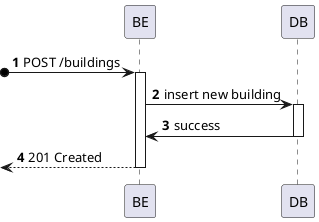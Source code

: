 @startuml process-view
autonumber
participant BE as "BE"
participant DB as "DB"

?o-> BE : POST /buildings
activate BE
BE -> DB : insert new building
activate DB
DB -> BE : success
deactivate DB

<-- BE : 201 Created
deactivate BE

@enduml
